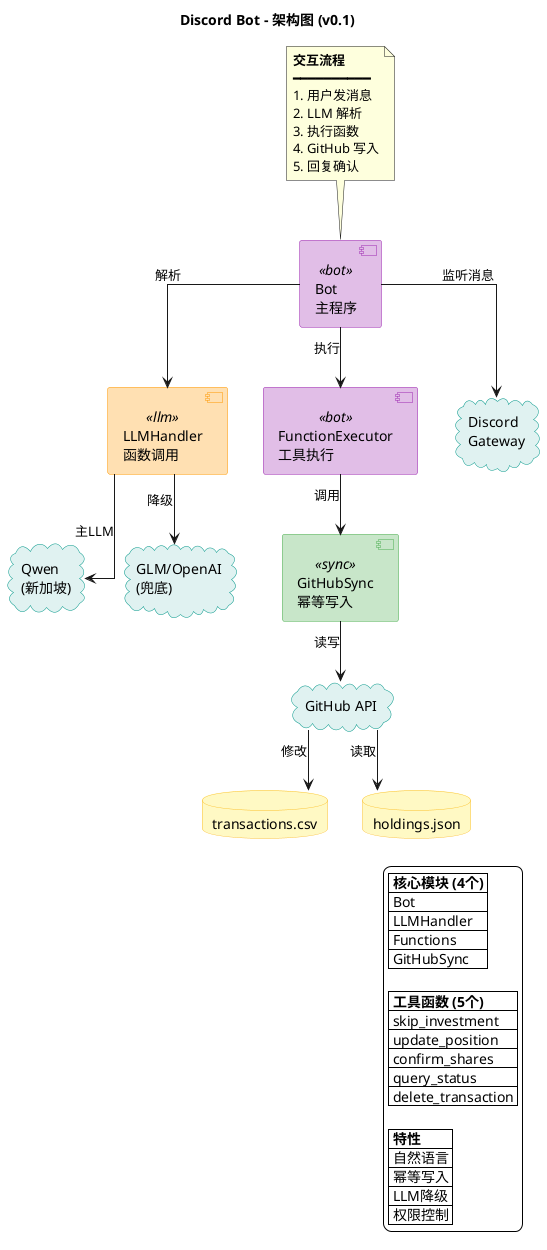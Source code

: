 @startuml BotArchitecture
skinparam backgroundColor white
skinparam defaultFontName "PingFang SC,Microsoft YaHei,SimHei,Arial Unicode MS"
skinparam linetype ortho

title Discord Bot - 架构图 (v0.1)

' 样式定义
skinparam component {
  BackgroundColor<<bot>> #E1BEE7
  BorderColor<<bot>> #9C27B0
  BackgroundColor<<llm>> #FFE0B2
  BorderColor<<llm>> #FF9800
  BackgroundColor<<sync>> #C8E6C9
  BorderColor<<sync>> #4CAF50
  FontSize 14
}

skinparam database {
  BackgroundColor #FFF9C4
  BorderColor #FBC02D
}

skinparam cloud {
  BackgroundColor #E0F2F1
  BorderColor #009688
}

' ============================================================
' 核心模块
' ============================================================

[Bot\n主程序] as Bot <<bot>>
[LLMHandler\n函数调用] as LLM <<llm>>
[FunctionExecutor\n工具执行] as Executor <<bot>>
[GitHubSync\n幂等写入] as GitHubSync <<sync>>

' ============================================================
' 数据与服务
' ============================================================

database "transactions.csv" as TxDB
database "holdings.json" as HoldingsDB

cloud "Discord\nGateway" as Discord
cloud "Qwen\n(新加坡)" as Qwen
cloud "GLM/OpenAI\n(兜底)" as Fallback
cloud "GitHub API" as GitHubAPI

' ============================================================
' 关系
' ============================================================

Bot --> Discord : 监听消息
Bot --> LLM : 解析
Bot --> Executor : 执行

LLM --> Qwen : 主LLM
LLM --> Fallback : 降级

Executor --> GitHubSync : 调用

GitHubSync --> GitHubAPI : 读写
GitHubAPI --> TxDB : 修改
GitHubAPI --> HoldingsDB : 读取

' ============================================================
' 流程
' ============================================================

note as Flow
  <b>交互流程</b>
  ━━━━━━━━━━
  1. 用户发消息
  2. LLM 解析
  3. 执行函数
  4. GitHub 写入
  5. 回复确认
end note

Flow -[hidden]- Bot

' ============================================================
' 图例
' ============================================================

legend right
  |= 核心模块 (4个) |
  | Bot | 179行 ✅ |
  | LLMHandler | 181行 ✅ |
  | Functions | 319行 ✅ |
  | GitHubSync | 393行 ✅ |
  
  |= 工具函数 (5个) |
  | skip_investment | ✅ |
  | update_position | ✅ |
  | confirm_shares | ✅ |
  | query_status | ✅ |
  | delete_transaction | ✅ |
  
  |= 特性 |
  | 自然语言 | ✅ |
  | 幂等写入 | ✅ |
  | LLM降级 | ✅ |
  | 权限控制 | ✅ |
endlegend

@enduml


